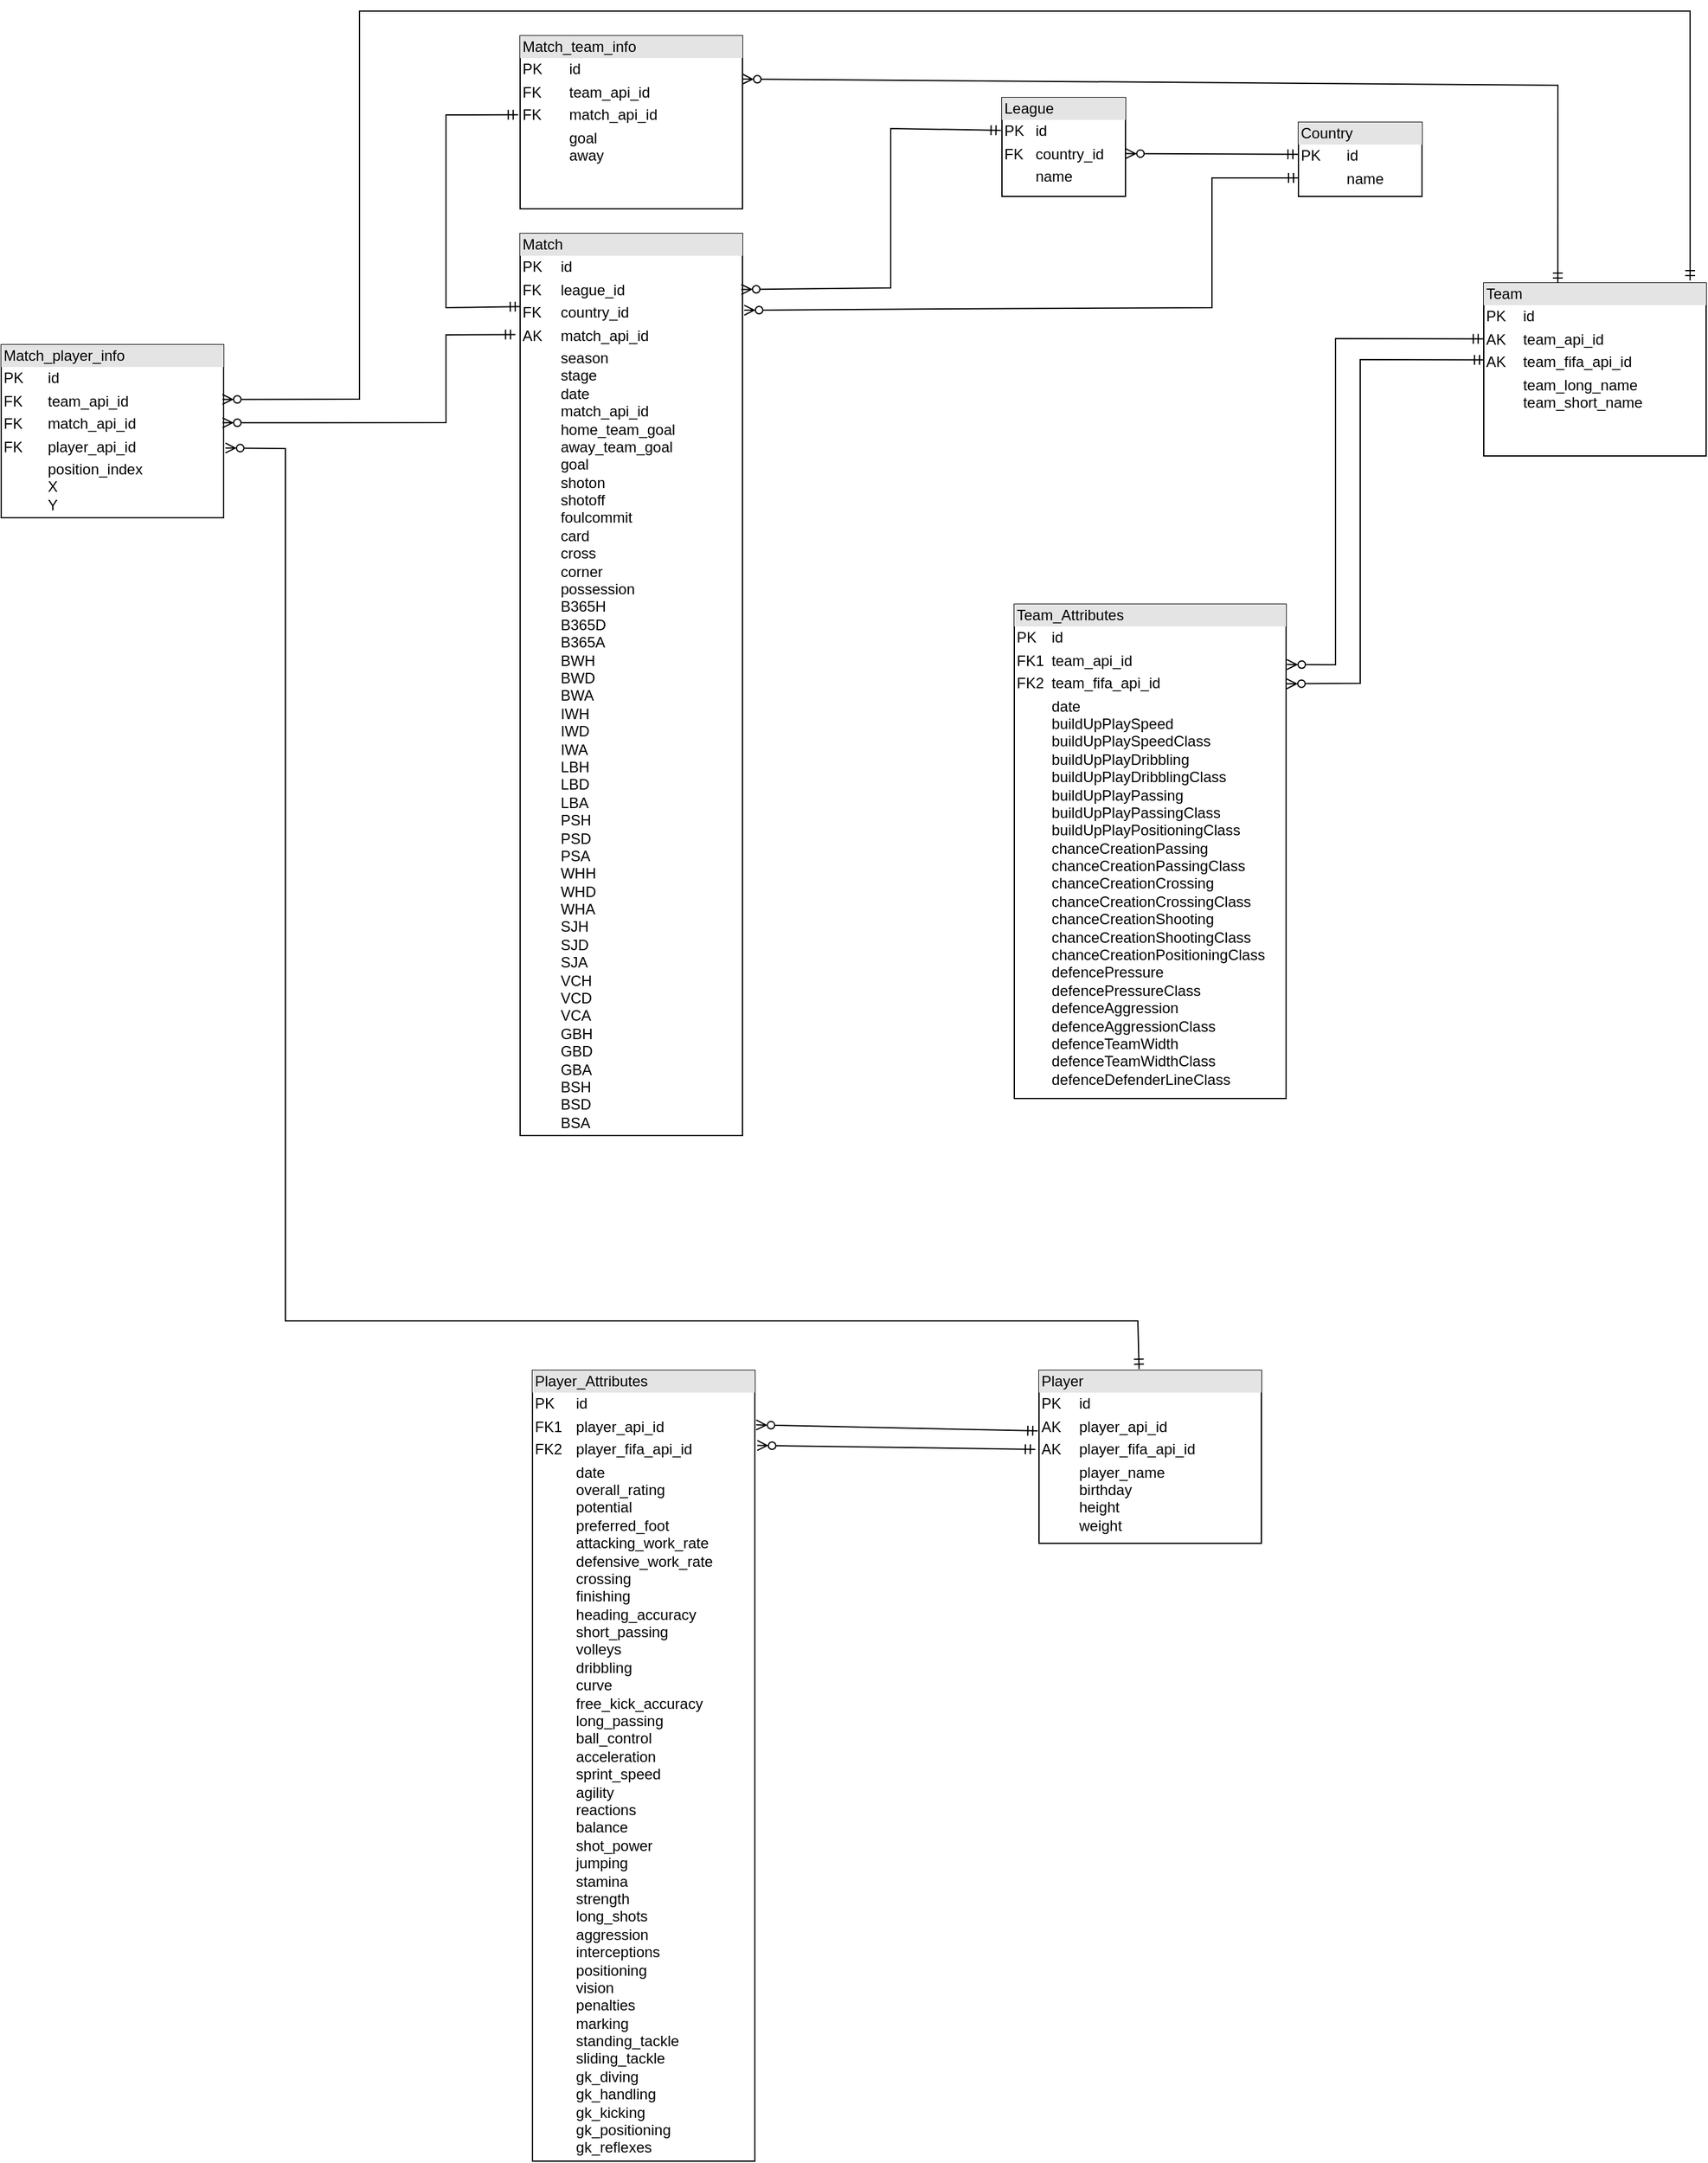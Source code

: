 <mxfile version="21.0.2" type="device"><diagram id="C5RBs43oDa-KdzZeNtuy" name="Page-1"><mxGraphModel dx="2261" dy="1876" grid="1" gridSize="10" guides="1" tooltips="1" connect="1" arrows="1" fold="1" page="1" pageScale="1" pageWidth="827" pageHeight="1169" math="0" shadow="0"><root><mxCell id="WIyWlLk6GJQsqaUBKTNV-0"/><mxCell id="WIyWlLk6GJQsqaUBKTNV-1" parent="WIyWlLk6GJQsqaUBKTNV-0"/><mxCell id="w4pTYqP21C4rSckpjoDH-13" value="&lt;div style=&quot;box-sizing:border-box;width:100%;background:#e4e4e4;padding:2px;&quot;&gt;Player&lt;/div&gt;&lt;table style=&quot;width:100%;font-size:1em;&quot; cellpadding=&quot;2&quot; cellspacing=&quot;0&quot;&gt;&lt;tbody&gt;&lt;tr&gt;&lt;td&gt;PK&lt;/td&gt;&lt;td&gt;id&lt;/td&gt;&lt;/tr&gt;&lt;tr&gt;&lt;td&gt;AK&lt;/td&gt;&lt;td&gt;player_api_id&lt;/td&gt;&lt;/tr&gt;&lt;tr&gt;&lt;td&gt;AK&lt;/td&gt;&lt;td&gt;player_fifa_api_id&lt;/td&gt;&lt;/tr&gt;&lt;tr&gt;&lt;td&gt;&lt;/td&gt;&lt;td&gt;player_name&lt;br&gt;birthday&lt;br&gt;height&lt;br&gt;weight&lt;/td&gt;&lt;/tr&gt;&lt;/tbody&gt;&lt;/table&gt;" style="verticalAlign=top;align=left;overflow=fill;html=1;whiteSpace=wrap;perimeterSpacing=0;" parent="WIyWlLk6GJQsqaUBKTNV-1" vertex="1"><mxGeometry x="520" y="910" width="180" height="140" as="geometry"/></mxCell><mxCell id="w4pTYqP21C4rSckpjoDH-16" value="&lt;div style=&quot;box-sizing:border-box;width:100%;background:#e4e4e4;padding:2px;&quot;&gt;Player_Attributes&lt;/div&gt;&lt;table style=&quot;width:100%;font-size:1em;&quot; cellpadding=&quot;2&quot; cellspacing=&quot;0&quot;&gt;&lt;tbody&gt;&lt;tr&gt;&lt;td&gt;PK&lt;/td&gt;&lt;td&gt;id&lt;/td&gt;&lt;/tr&gt;&lt;tr&gt;&lt;td&gt;FK1&lt;/td&gt;&lt;td&gt;player_api_id&lt;/td&gt;&lt;/tr&gt;&lt;tr&gt;&lt;td&gt;FK2&lt;/td&gt;&lt;td&gt;player_fifa_api_id&lt;/td&gt;&lt;/tr&gt;&lt;tr&gt;&lt;td&gt;&lt;/td&gt;&lt;td&gt;date&lt;br&gt;overall_rating&lt;br&gt;potential&lt;br&gt;preferred_foot&lt;br&gt;attacking_work_rate&lt;br&gt;defensive_work_rate&lt;br&gt;crossing&lt;br&gt;finishing&lt;br&gt;heading_accuracy&lt;br&gt;short_passing&lt;br&gt;volleys&lt;br&gt;dribbling&lt;br&gt;curve&lt;br&gt;free_kick_accuracy&lt;br&gt;long_passing&lt;br&gt;ball_control&lt;br&gt;acceleration&lt;br&gt;sprint_speed&lt;br&gt;agility&lt;br&gt;reactions&lt;br&gt;balance&lt;br&gt;shot_power&lt;br&gt;jumping&lt;br&gt;stamina&lt;br&gt;strength&lt;br&gt;long_shots&lt;br&gt;aggression&lt;br&gt;interceptions&lt;br&gt;positioning&lt;br&gt;vision&lt;br&gt;penalties&lt;br&gt;marking&lt;br&gt;standing_tackle&lt;br&gt;sliding_tackle&lt;br&gt;gk_diving&lt;br&gt;gk_handling&lt;br&gt;gk_kicking&lt;br&gt;gk_positioning&lt;br&gt;gk_reflexes&lt;/td&gt;&lt;/tr&gt;&lt;/tbody&gt;&lt;/table&gt;" style="verticalAlign=top;align=left;overflow=fill;html=1;whiteSpace=wrap;" parent="WIyWlLk6GJQsqaUBKTNV-1" vertex="1"><mxGeometry x="110" y="910" width="180" height="640" as="geometry"/></mxCell><mxCell id="w4pTYqP21C4rSckpjoDH-17" value="" style="endArrow=ERmandOne;html=1;rounded=0;exitX=1.006;exitY=0.069;exitDx=0;exitDy=0;exitPerimeter=0;entryX=-0.006;entryY=0.35;entryDx=0;entryDy=0;entryPerimeter=0;startArrow=ERzeroToMany;startFill=0;endFill=0;" parent="WIyWlLk6GJQsqaUBKTNV-1" source="w4pTYqP21C4rSckpjoDH-16" target="w4pTYqP21C4rSckpjoDH-13" edge="1"><mxGeometry width="50" height="50" relative="1" as="geometry"><mxPoint x="350" y="1000" as="sourcePoint"/><mxPoint x="400" y="950" as="targetPoint"/><Array as="points"/></mxGeometry></mxCell><mxCell id="w4pTYqP21C4rSckpjoDH-18" value="" style="endArrow=ERmandOne;html=1;rounded=0;exitX=1.011;exitY=0.095;exitDx=0;exitDy=0;exitPerimeter=0;entryX=-0.017;entryY=0.457;entryDx=0;entryDy=0;entryPerimeter=0;startArrow=ERzeroToMany;startFill=0;endFill=0;" parent="WIyWlLk6GJQsqaUBKTNV-1" source="w4pTYqP21C4rSckpjoDH-16" target="w4pTYqP21C4rSckpjoDH-13" edge="1"><mxGeometry width="50" height="50" relative="1" as="geometry"><mxPoint x="301" y="995" as="sourcePoint"/><mxPoint x="619" y="990" as="targetPoint"/></mxGeometry></mxCell><mxCell id="w4pTYqP21C4rSckpjoDH-20" value="&lt;div style=&quot;box-sizing:border-box;width:100%;background:#e4e4e4;padding:2px;&quot;&gt;Match&lt;/div&gt;&lt;table style=&quot;width:100%;font-size:1em;&quot; cellpadding=&quot;2&quot; cellspacing=&quot;0&quot;&gt;&lt;tbody&gt;&lt;tr&gt;&lt;td&gt;PK&lt;/td&gt;&lt;td&gt;id&lt;/td&gt;&lt;/tr&gt;&lt;tr&gt;&lt;td&gt;FK&lt;/td&gt;&lt;td&gt;league_id&lt;/td&gt;&lt;/tr&gt;&lt;tr&gt;&lt;td&gt;FK&lt;/td&gt;&lt;td&gt;country_id&lt;/td&gt;&lt;/tr&gt;&lt;tr&gt;&lt;td&gt;AK&lt;/td&gt;&lt;td&gt;match_api_id&lt;br&gt;&lt;/td&gt;&lt;/tr&gt;&lt;tr&gt;&lt;td&gt;&lt;/td&gt;&lt;td&gt;season&lt;br&gt;stage&lt;br&gt;date&lt;br&gt;match_api_id&lt;br&gt;home_team_goal&lt;br&gt;away_team_goal&lt;br&gt;goal&lt;br&gt;shoton&lt;br&gt;shotoff&lt;br&gt;foulcommit&lt;br&gt;card&lt;br&gt;cross&lt;br&gt;corner&lt;br&gt;possession&lt;br&gt;B365H&lt;br&gt;B365D&lt;br&gt;B365A&lt;br&gt;BWH&lt;br&gt;BWD&lt;br&gt;BWA&lt;br&gt;IWH&lt;br&gt;IWD&lt;br&gt;IWA&lt;br&gt;LBH&lt;br&gt;LBD&lt;br&gt;LBA&lt;br&gt;PSH&lt;br&gt;PSD&lt;br&gt;PSA&lt;br&gt;WHH&lt;br&gt;WHD&lt;br&gt;WHA&lt;br&gt;SJH&lt;br&gt;SJD&lt;br&gt;SJA&lt;br&gt;VCH&lt;br&gt;VCD&lt;br&gt;VCA&lt;br&gt;GBH&lt;br&gt;GBD&lt;br&gt;GBA&lt;br&gt;BSH&lt;br&gt;BSD&lt;br&gt;BSA&lt;br&gt;&lt;/td&gt;&lt;/tr&gt;&lt;/tbody&gt;&lt;/table&gt;" style="verticalAlign=top;align=left;overflow=fill;html=1;whiteSpace=wrap;" parent="WIyWlLk6GJQsqaUBKTNV-1" vertex="1"><mxGeometry x="100" y="-10" width="180" height="730" as="geometry"/></mxCell><mxCell id="w4pTYqP21C4rSckpjoDH-27" value="&lt;div style=&quot;box-sizing:border-box;width:100%;background:#e4e4e4;padding:2px;&quot;&gt;Team_Attributes&lt;/div&gt;&lt;table style=&quot;width:100%;font-size:1em;&quot; cellpadding=&quot;2&quot; cellspacing=&quot;0&quot;&gt;&lt;tbody&gt;&lt;tr&gt;&lt;td&gt;PK&lt;/td&gt;&lt;td&gt;id&lt;/td&gt;&lt;/tr&gt;&lt;tr&gt;&lt;td&gt;FK1&lt;/td&gt;&lt;td&gt;team_api_id&lt;/td&gt;&lt;/tr&gt;&lt;tr&gt;&lt;td&gt;FK2&lt;/td&gt;&lt;td&gt;team_fifa_api_id&lt;/td&gt;&lt;/tr&gt;&lt;tr&gt;&lt;td&gt;&lt;/td&gt;&lt;td&gt;date&lt;br&gt;buildUpPlaySpeed&lt;br&gt;buildUpPlaySpeedClass&lt;br&gt;buildUpPlayDribbling&lt;br&gt;buildUpPlayDribblingClass&lt;br&gt;buildUpPlayPassing&lt;br&gt;buildUpPlayPassingClass&lt;br&gt;buildUpPlayPositioningClass&lt;br&gt;chanceCreationPassing&lt;br&gt;chanceCreationPassingClass&lt;br&gt;chanceCreationCrossing&lt;br&gt;chanceCreationCrossingClass&lt;br&gt;chanceCreationShooting&lt;br&gt;chanceCreationShootingClass&lt;br&gt;chanceCreationPositioningClass&lt;br&gt;defencePressure&lt;br&gt;defencePressureClass&lt;br&gt;defenceAggression&lt;br&gt;defenceAggressionClass&lt;br&gt;defenceTeamWidth&lt;br&gt;defenceTeamWidthClass&lt;br&gt;defenceDefenderLineClass&lt;br&gt;&lt;br&gt;&lt;/td&gt;&lt;/tr&gt;&lt;/tbody&gt;&lt;/table&gt;" style="verticalAlign=top;align=left;overflow=fill;html=1;whiteSpace=wrap;" parent="WIyWlLk6GJQsqaUBKTNV-1" vertex="1"><mxGeometry x="500" y="290" width="220" height="400" as="geometry"/></mxCell><mxCell id="w4pTYqP21C4rSckpjoDH-28" value="" style="endArrow=ERmandOne;html=1;rounded=0;exitX=1.002;exitY=0.161;exitDx=0;exitDy=0;exitPerimeter=0;entryX=0.003;entryY=0.445;entryDx=0;entryDy=0;entryPerimeter=0;startArrow=ERzeroToMany;startFill=0;endFill=0;" parent="WIyWlLk6GJQsqaUBKTNV-1" source="w4pTYqP21C4rSckpjoDH-27" target="w4pTYqP21C4rSckpjoDH-26" edge="1"><mxGeometry width="50" height="50" relative="1" as="geometry"><mxPoint x="680" y="330" as="sourcePoint"/><mxPoint x="1100" y="100" as="targetPoint"/><Array as="points"><mxPoint x="780" y="354"/><mxPoint x="780" y="92"/></Array></mxGeometry></mxCell><mxCell id="w4pTYqP21C4rSckpjoDH-29" value="" style="endArrow=ERmandOne;html=1;rounded=0;exitX=1.003;exitY=0.122;exitDx=0;exitDy=0;exitPerimeter=0;entryX=-0.003;entryY=0.323;entryDx=0;entryDy=0;entryPerimeter=0;startArrow=ERzeroToMany;startFill=0;endFill=0;" parent="WIyWlLk6GJQsqaUBKTNV-1" source="w4pTYqP21C4rSckpjoDH-27" target="w4pTYqP21C4rSckpjoDH-26" edge="1"><mxGeometry width="50" height="50" relative="1" as="geometry"><mxPoint x="930" y="231" as="sourcePoint"/><mxPoint x="1071" y="-31" as="targetPoint"/><Array as="points"><mxPoint x="760" y="339"/><mxPoint x="760" y="75"/></Array></mxGeometry></mxCell><mxCell id="w4pTYqP21C4rSckpjoDH-32" value="&lt;div style=&quot;box-sizing:border-box;width:100%;background:#e4e4e4;padding:2px;&quot;&gt;League&lt;/div&gt;&lt;table style=&quot;width:100%;font-size:1em;&quot; cellpadding=&quot;2&quot; cellspacing=&quot;0&quot;&gt;&lt;tbody&gt;&lt;tr&gt;&lt;td&gt;PK&lt;/td&gt;&lt;td&gt;id&lt;/td&gt;&lt;/tr&gt;&lt;tr&gt;&lt;td&gt;FK&lt;/td&gt;&lt;td&gt;country_id&lt;/td&gt;&lt;/tr&gt;&lt;tr&gt;&lt;td&gt;&lt;/td&gt;&lt;td&gt;name&lt;br&gt;&lt;br&gt;&lt;br&gt;&lt;/td&gt;&lt;/tr&gt;&lt;/tbody&gt;&lt;/table&gt;" style="verticalAlign=top;align=left;overflow=fill;html=1;whiteSpace=wrap;perimeterSpacing=0;" parent="WIyWlLk6GJQsqaUBKTNV-1" vertex="1"><mxGeometry x="490" y="-120" width="100" height="80" as="geometry"/></mxCell><mxCell id="w4pTYqP21C4rSckpjoDH-33" value="&lt;div style=&quot;box-sizing:border-box;width:100%;background:#e4e4e4;padding:2px;&quot;&gt;Country&lt;/div&gt;&lt;table style=&quot;width:100%;font-size:1em;&quot; cellpadding=&quot;2&quot; cellspacing=&quot;0&quot;&gt;&lt;tbody&gt;&lt;tr&gt;&lt;td&gt;PK&lt;/td&gt;&lt;td&gt;id&lt;/td&gt;&lt;/tr&gt;&lt;tr&gt;&lt;td&gt;&lt;/td&gt;&lt;td&gt;name&lt;br&gt;&lt;br&gt;&lt;br&gt;&lt;/td&gt;&lt;/tr&gt;&lt;/tbody&gt;&lt;/table&gt;" style="verticalAlign=top;align=left;overflow=fill;html=1;whiteSpace=wrap;perimeterSpacing=0;" parent="WIyWlLk6GJQsqaUBKTNV-1" vertex="1"><mxGeometry x="730" y="-100" width="100" height="60" as="geometry"/></mxCell><mxCell id="w4pTYqP21C4rSckpjoDH-34" value="" style="endArrow=ERmandOne;html=1;rounded=0;exitX=1.001;exitY=0.566;exitDx=0;exitDy=0;exitPerimeter=0;startArrow=ERzeroToMany;startFill=0;endFill=0;entryX=-0.005;entryY=0.431;entryDx=0;entryDy=0;entryPerimeter=0;" parent="WIyWlLk6GJQsqaUBKTNV-1" source="w4pTYqP21C4rSckpjoDH-32" target="w4pTYqP21C4rSckpjoDH-33" edge="1"><mxGeometry width="50" height="50" relative="1" as="geometry"><mxPoint x="620" y="-90" as="sourcePoint"/><mxPoint x="710" y="-90" as="targetPoint"/></mxGeometry></mxCell><mxCell id="w4pTYqP21C4rSckpjoDH-35" value="" style="endArrow=ERmandOne;html=1;rounded=0;exitX=1.008;exitY=0.085;exitDx=0;exitDy=0;exitPerimeter=0;startArrow=ERzeroToMany;startFill=0;entryX=0;entryY=0.75;entryDx=0;entryDy=0;endFill=0;" parent="WIyWlLk6GJQsqaUBKTNV-1" source="w4pTYqP21C4rSckpjoDH-20" edge="1" target="w4pTYqP21C4rSckpjoDH-33"><mxGeometry width="50" height="50" relative="1" as="geometry"><mxPoint x="840" y="-10" as="sourcePoint"/><mxPoint x="660" y="-74" as="targetPoint"/><Array as="points"><mxPoint x="440" y="51"/><mxPoint x="660" y="50"/><mxPoint x="660" y="-55"/></Array></mxGeometry></mxCell><mxCell id="w4pTYqP21C4rSckpjoDH-36" value="" style="endArrow=ERmandOne;html=1;rounded=0;startArrow=ERzeroToMany;startFill=0;entryX=-0.008;entryY=0.331;entryDx=0;entryDy=0;entryPerimeter=0;endFill=0;exitX=0.995;exitY=0.062;exitDx=0;exitDy=0;exitPerimeter=0;" parent="WIyWlLk6GJQsqaUBKTNV-1" source="w4pTYqP21C4rSckpjoDH-20" target="w4pTYqP21C4rSckpjoDH-32" edge="1"><mxGeometry width="50" height="50" relative="1" as="geometry"><mxPoint x="280" y="30" as="sourcePoint"/><mxPoint x="679" y="-95" as="targetPoint"/><Array as="points"><mxPoint x="400" y="34"/><mxPoint x="400" y="-95"/></Array></mxGeometry></mxCell><mxCell id="w4pTYqP21C4rSckpjoDH-26" value="&lt;div style=&quot;box-sizing:border-box;width:100%;background:#e4e4e4;padding:2px;&quot;&gt;Team&lt;/div&gt;&lt;table style=&quot;width:100%;font-size:1em;&quot; cellpadding=&quot;2&quot; cellspacing=&quot;0&quot;&gt;&lt;tbody&gt;&lt;tr&gt;&lt;td&gt;PK&lt;/td&gt;&lt;td&gt;id&lt;/td&gt;&lt;/tr&gt;&lt;tr&gt;&lt;td&gt;AK&lt;/td&gt;&lt;td&gt;team_api_id&lt;/td&gt;&lt;/tr&gt;&lt;tr&gt;&lt;td&gt;AK&lt;/td&gt;&lt;td&gt;team_fifa_api_id&lt;/td&gt;&lt;/tr&gt;&lt;tr&gt;&lt;td&gt;&lt;/td&gt;&lt;td&gt;team_long_name&lt;br&gt;team_short_name&lt;br&gt;&lt;br&gt;&lt;/td&gt;&lt;/tr&gt;&lt;/tbody&gt;&lt;/table&gt;" style="verticalAlign=top;align=left;overflow=fill;html=1;whiteSpace=wrap;perimeterSpacing=0;" parent="WIyWlLk6GJQsqaUBKTNV-1" vertex="1"><mxGeometry x="880" y="30" width="180" height="140" as="geometry"/></mxCell><mxCell id="w4pTYqP21C4rSckpjoDH-38" value="&lt;div style=&quot;box-sizing:border-box;width:100%;background:#e4e4e4;padding:2px;&quot;&gt;Match_player_info&lt;/div&gt;&lt;table style=&quot;width:100%;font-size:1em;&quot; cellpadding=&quot;2&quot; cellspacing=&quot;0&quot;&gt;&lt;tbody&gt;&lt;tr&gt;&lt;td&gt;PK&lt;/td&gt;&lt;td&gt;id&lt;/td&gt;&lt;/tr&gt;&lt;tr&gt;&lt;td&gt;FK&lt;/td&gt;&lt;td&gt;team_api_id&lt;br&gt;&lt;/td&gt;&lt;/tr&gt;&lt;tr&gt;&lt;td&gt;FK&lt;/td&gt;&lt;td&gt;match_api_id&lt;/td&gt;&lt;/tr&gt;&lt;tr&gt;&lt;td&gt;FK&lt;/td&gt;&lt;td&gt;player_api_id&lt;/td&gt;&lt;/tr&gt;&lt;tr&gt;&lt;td&gt;&lt;/td&gt;&lt;td&gt;position_index&lt;br&gt;X&lt;br&gt;Y&lt;br&gt;&lt;br&gt;&lt;/td&gt;&lt;/tr&gt;&lt;/tbody&gt;&lt;/table&gt;" style="verticalAlign=top;align=left;overflow=fill;html=1;whiteSpace=wrap;" parent="WIyWlLk6GJQsqaUBKTNV-1" vertex="1"><mxGeometry x="-320" y="80" width="180" height="140" as="geometry"/></mxCell><mxCell id="w4pTYqP21C4rSckpjoDH-39" value="" style="endArrow=ERmandOne;html=1;rounded=0;exitX=0.995;exitY=0.451;exitDx=0;exitDy=0;exitPerimeter=0;startArrow=ERzeroToMany;startFill=0;endFill=0;entryX=-0.021;entryY=0.112;entryDx=0;entryDy=0;entryPerimeter=0;" parent="WIyWlLk6GJQsqaUBKTNV-1" source="w4pTYqP21C4rSckpjoDH-38" target="w4pTYqP21C4rSckpjoDH-20" edge="1"><mxGeometry width="50" height="50" relative="1" as="geometry"><mxPoint x="140" y="160" as="sourcePoint"/><mxPoint x="80" y="110" as="targetPoint"/><Array as="points"><mxPoint x="40" y="143"/><mxPoint x="40" y="72"/></Array></mxGeometry></mxCell><mxCell id="w4pTYqP21C4rSckpjoDH-40" value="" style="endArrow=ERmandOne;html=1;rounded=0;endFill=0;startArrow=ERzeroToMany;startFill=0;exitX=1.008;exitY=0.597;exitDx=0;exitDy=0;exitPerimeter=0;entryX=0.45;entryY=-0.007;entryDx=0;entryDy=0;entryPerimeter=0;" parent="WIyWlLk6GJQsqaUBKTNV-1" source="w4pTYqP21C4rSckpjoDH-38" edge="1" target="w4pTYqP21C4rSckpjoDH-13"><mxGeometry width="50" height="50" relative="1" as="geometry"><mxPoint x="-130" y="164" as="sourcePoint"/><mxPoint x="420" y="957" as="targetPoint"/><Array as="points"><mxPoint x="-90" y="164"/><mxPoint x="-90" y="870"/><mxPoint x="600" y="870"/></Array></mxGeometry></mxCell><mxCell id="w4pTYqP21C4rSckpjoDH-41" value="" style="endArrow=ERmandOne;html=1;rounded=0;exitX=0.995;exitY=0.316;exitDx=0;exitDy=0;exitPerimeter=0;startArrow=ERzeroToMany;startFill=0;entryX=0.928;entryY=-0.014;entryDx=0;entryDy=0;entryPerimeter=0;endFill=0;" parent="WIyWlLk6GJQsqaUBKTNV-1" source="w4pTYqP21C4rSckpjoDH-38" edge="1" target="w4pTYqP21C4rSckpjoDH-26"><mxGeometry width="50" height="50" relative="1" as="geometry"><mxPoint x="210" as="sourcePoint"/><mxPoint x="850" y="76" as="targetPoint"/><Array as="points"><mxPoint x="-30" y="124"/><mxPoint x="-30" y="-190"/><mxPoint x="1047" y="-190"/></Array></mxGeometry></mxCell><mxCell id="w4pTYqP21C4rSckpjoDH-42" value="&lt;div style=&quot;box-sizing:border-box;width:100%;background:#e4e4e4;padding:2px;&quot;&gt;Match_team_info&lt;/div&gt;&lt;table style=&quot;width:100%;font-size:1em;&quot; cellpadding=&quot;2&quot; cellspacing=&quot;0&quot;&gt;&lt;tbody&gt;&lt;tr&gt;&lt;td&gt;PK&lt;/td&gt;&lt;td&gt;id&lt;/td&gt;&lt;/tr&gt;&lt;tr&gt;&lt;td&gt;FK&lt;/td&gt;&lt;td&gt;team_api_id&lt;br&gt;&lt;/td&gt;&lt;/tr&gt;&lt;tr&gt;&lt;td&gt;FK&lt;/td&gt;&lt;td&gt;match_api_id&lt;/td&gt;&lt;/tr&gt;&lt;tr&gt;&lt;td&gt;&lt;/td&gt;&lt;td&gt;goal&lt;br&gt;away&lt;br&gt;&lt;br&gt;&lt;/td&gt;&lt;/tr&gt;&lt;/tbody&gt;&lt;/table&gt;" style="verticalAlign=top;align=left;overflow=fill;html=1;whiteSpace=wrap;" parent="WIyWlLk6GJQsqaUBKTNV-1" vertex="1"><mxGeometry x="100" y="-170" width="180" height="140" as="geometry"/></mxCell><mxCell id="w4pTYqP21C4rSckpjoDH-43" value="" style="endArrow=ERmandOne;html=1;rounded=0;entryX=-0.009;entryY=0.456;entryDx=0;entryDy=0;entryPerimeter=0;startArrow=ERmandOne;startFill=0;endFill=0;exitX=0;exitY=0.081;exitDx=0;exitDy=0;exitPerimeter=0;" parent="WIyWlLk6GJQsqaUBKTNV-1" target="w4pTYqP21C4rSckpjoDH-42" edge="1" source="w4pTYqP21C4rSckpjoDH-20"><mxGeometry width="50" height="50" relative="1" as="geometry"><mxPoint x="40" y="72" as="sourcePoint"/><mxPoint x="40" y="-110" as="targetPoint"/><Array as="points"><mxPoint x="40" y="50"/><mxPoint x="40" y="-106"/></Array></mxGeometry></mxCell><mxCell id="w4pTYqP21C4rSckpjoDH-44" value="" style="endArrow=ERzeroToMany;html=1;rounded=0;entryX=1;entryY=0.25;entryDx=0;entryDy=0;startArrow=ERmandOne;startFill=0;endFill=0;exitX=0.333;exitY=0;exitDx=0;exitDy=0;exitPerimeter=0;" parent="WIyWlLk6GJQsqaUBKTNV-1" target="w4pTYqP21C4rSckpjoDH-42" edge="1" source="w4pTYqP21C4rSckpjoDH-26"><mxGeometry width="50" height="50" relative="1" as="geometry"><mxPoint x="990" y="-135" as="sourcePoint"/><mxPoint x="250" y="-50" as="targetPoint"/><Array as="points"><mxPoint x="940" y="-130"/></Array></mxGeometry></mxCell></root></mxGraphModel></diagram></mxfile>